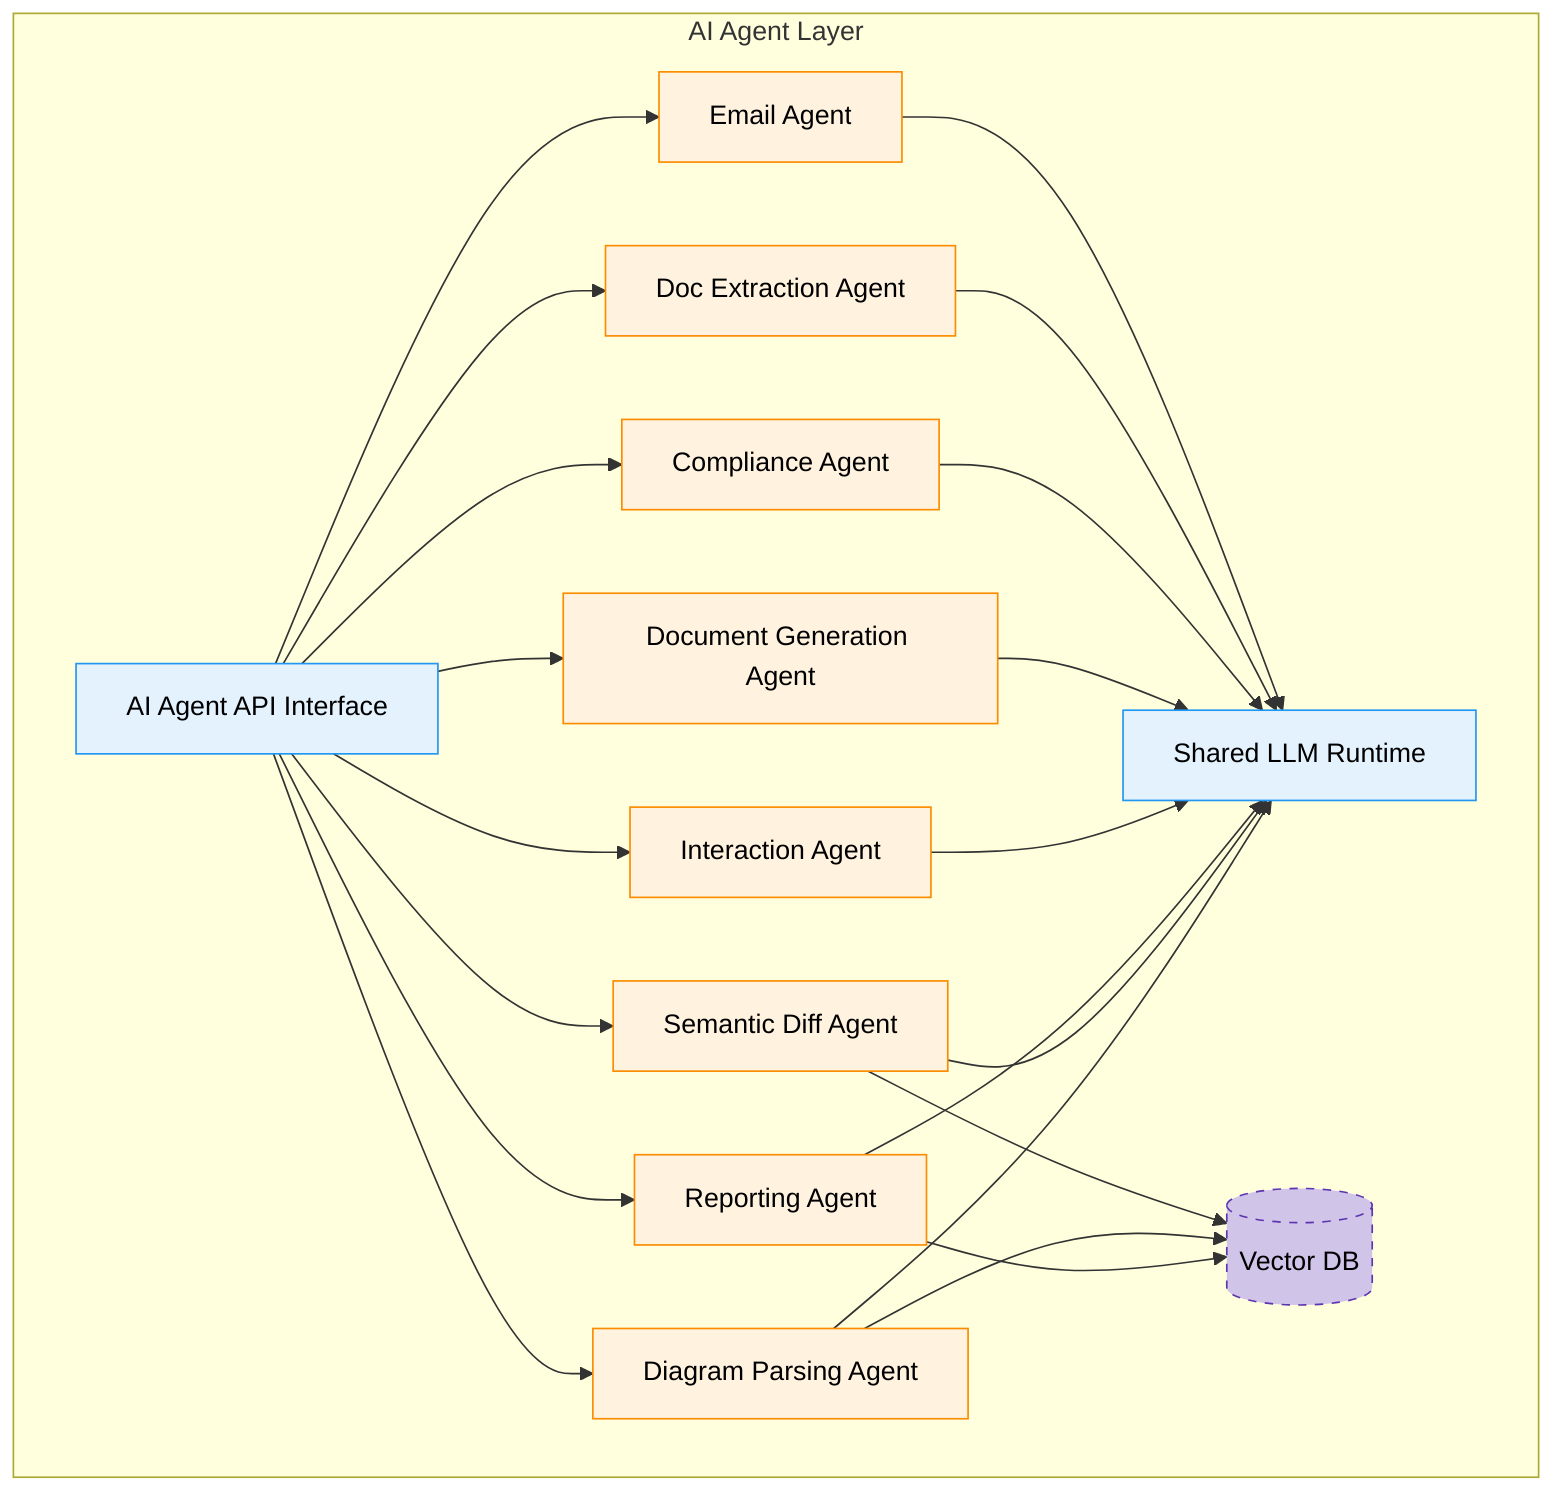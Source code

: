 flowchart LR
  subgraph AI_Agent_Layer["AI Agent Layer"]
    direction LR

    %% API Interface
    API[AI Agent API Interface]:::core

    %% Agents
    EA[Email Agent]:::agent
    DE[Doc Extraction Agent]:::agent
    CA[Compliance Agent]:::agent
    DG[Document Generation Agent]:::agent
    SD[Semantic Diff Agent]:::agent
    DP[Diagram Parsing Agent]:::agent
    IA[Interaction Agent]:::agent
    RA[Reporting Agent]:::agent

    %% Shared Services
    CORE[Shared LLM Runtime]:::core
    VDB[(Vector DB)]:::database
  end

  %% API → Agents
  API --> EA & DE & CA & DG & SD & DP & IA & RA

  %% Agents → LLM
  EA --> CORE
  DE --> CORE
  CA --> CORE
  DG --> CORE
  IA --> CORE
  RA --> CORE
  SD --> CORE
  DP --> CORE

  %% Vector dependencies
  SD --> VDB
  DP --> VDB
  RA --> VDB

  classDef agent     fill:#fff3e0,stroke:#fb8c00,color:#000
  classDef core      fill:#e3f2fd,stroke:#2196f3,color:#000
  classDef database  fill:#d1c4e9,stroke:#5e35b1,stroke-dasharray:5 5,color:#000
